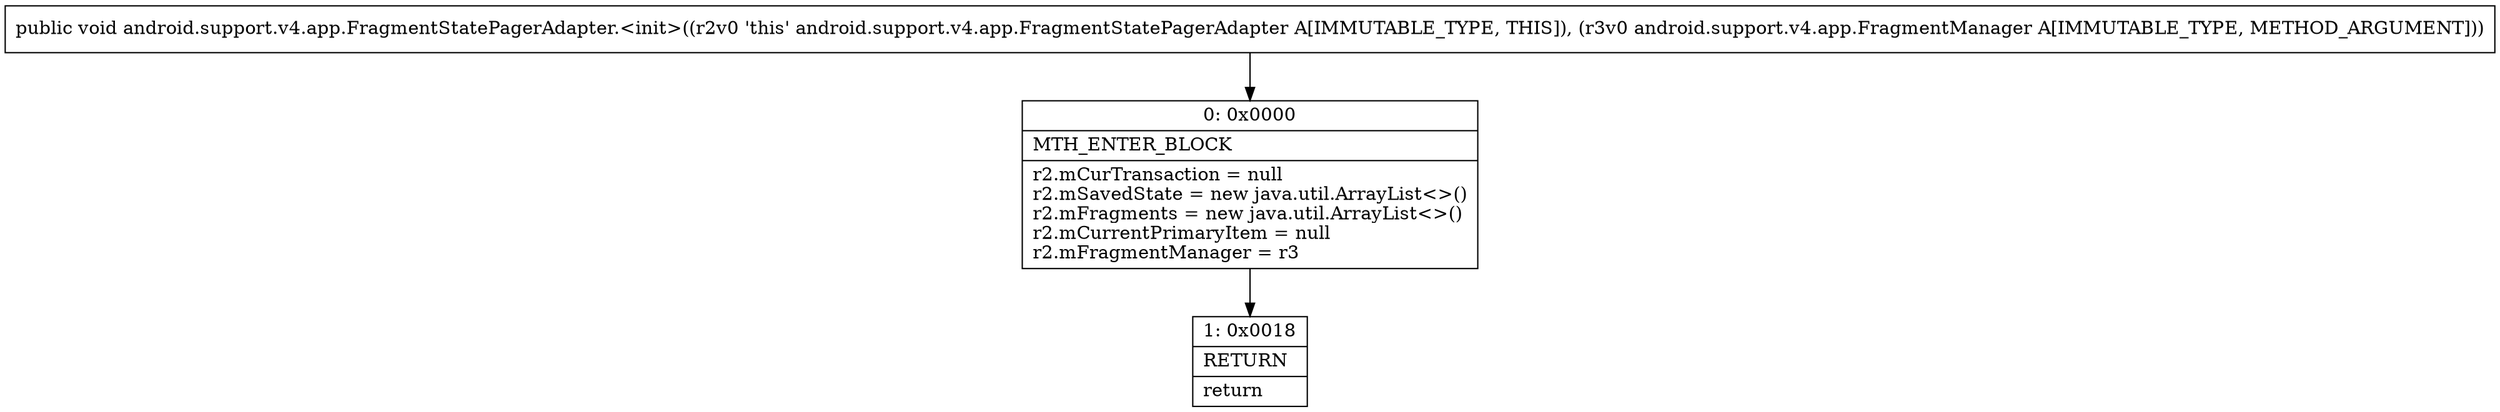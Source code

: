 digraph "CFG forandroid.support.v4.app.FragmentStatePagerAdapter.\<init\>(Landroid\/support\/v4\/app\/FragmentManager;)V" {
Node_0 [shape=record,label="{0\:\ 0x0000|MTH_ENTER_BLOCK\l|r2.mCurTransaction = null\lr2.mSavedState = new java.util.ArrayList\<\>()\lr2.mFragments = new java.util.ArrayList\<\>()\lr2.mCurrentPrimaryItem = null\lr2.mFragmentManager = r3\l}"];
Node_1 [shape=record,label="{1\:\ 0x0018|RETURN\l|return\l}"];
MethodNode[shape=record,label="{public void android.support.v4.app.FragmentStatePagerAdapter.\<init\>((r2v0 'this' android.support.v4.app.FragmentStatePagerAdapter A[IMMUTABLE_TYPE, THIS]), (r3v0 android.support.v4.app.FragmentManager A[IMMUTABLE_TYPE, METHOD_ARGUMENT])) }"];
MethodNode -> Node_0;
Node_0 -> Node_1;
}

